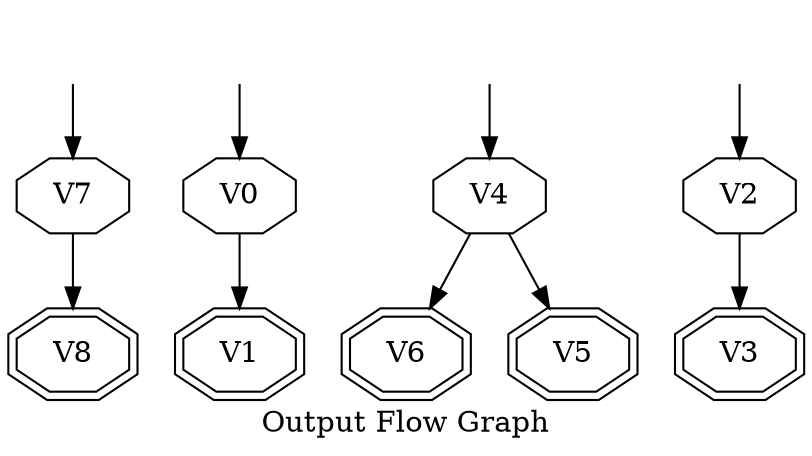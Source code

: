 digraph OFG {
  rankdir=TB;
  V8 [label = "V8", shape = "octagon", shape = "doubleoctagon"];
  V1 [label = "V1", shape = "octagon", shape = "doubleoctagon"];
  V6 [label = "V6", shape = "octagon", shape = "doubleoctagon"];
  V5 [label = "V5", shape = "octagon", shape = "doubleoctagon"];
  V3 [label = "V3", shape = "octagon", shape = "doubleoctagon"];
  V4 [label = "V4", shape = "octagon", ];
  V7 [label = "V7", shape = "octagon", ];
  V2 [label = "V2", shape = "octagon", ];
  V0 [label = "V0", shape = "octagon", ];
  V4FakedSrc [ label="", shape="none" ];
  V4FakedSrc -> V4;
  V4 -> V6;
  V4 -> V5;
  V7FakedSrc [ label="", shape="none" ];
  V7FakedSrc -> V7;
  V7 -> V8;
  V2FakedSrc [ label="", shape="none" ];
  V2FakedSrc -> V2;
  V2 -> V3;
  V0FakedSrc [ label="", shape="none" ];
  V0FakedSrc -> V0;
  V0 -> V1;
  label="Output Flow Graph";
}
